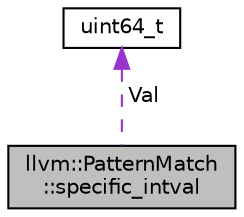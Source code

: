 digraph "llvm::PatternMatch::specific_intval"
{
 // LATEX_PDF_SIZE
  bgcolor="transparent";
  edge [fontname="Helvetica",fontsize="10",labelfontname="Helvetica",labelfontsize="10"];
  node [fontname="Helvetica",fontsize="10",shape="box"];
  Node1 [label="llvm::PatternMatch\l::specific_intval",height=0.2,width=0.4,color="black", fillcolor="grey75", style="filled", fontcolor="black",tooltip="Match a specified integer value or vector of all elements of that."];
  Node2 -> Node1 [dir="back",color="darkorchid3",fontsize="10",style="dashed",label=" Val" ,fontname="Helvetica"];
  Node2 [label="uint64_t",height=0.2,width=0.4,color="black",tooltip=" "];
}

